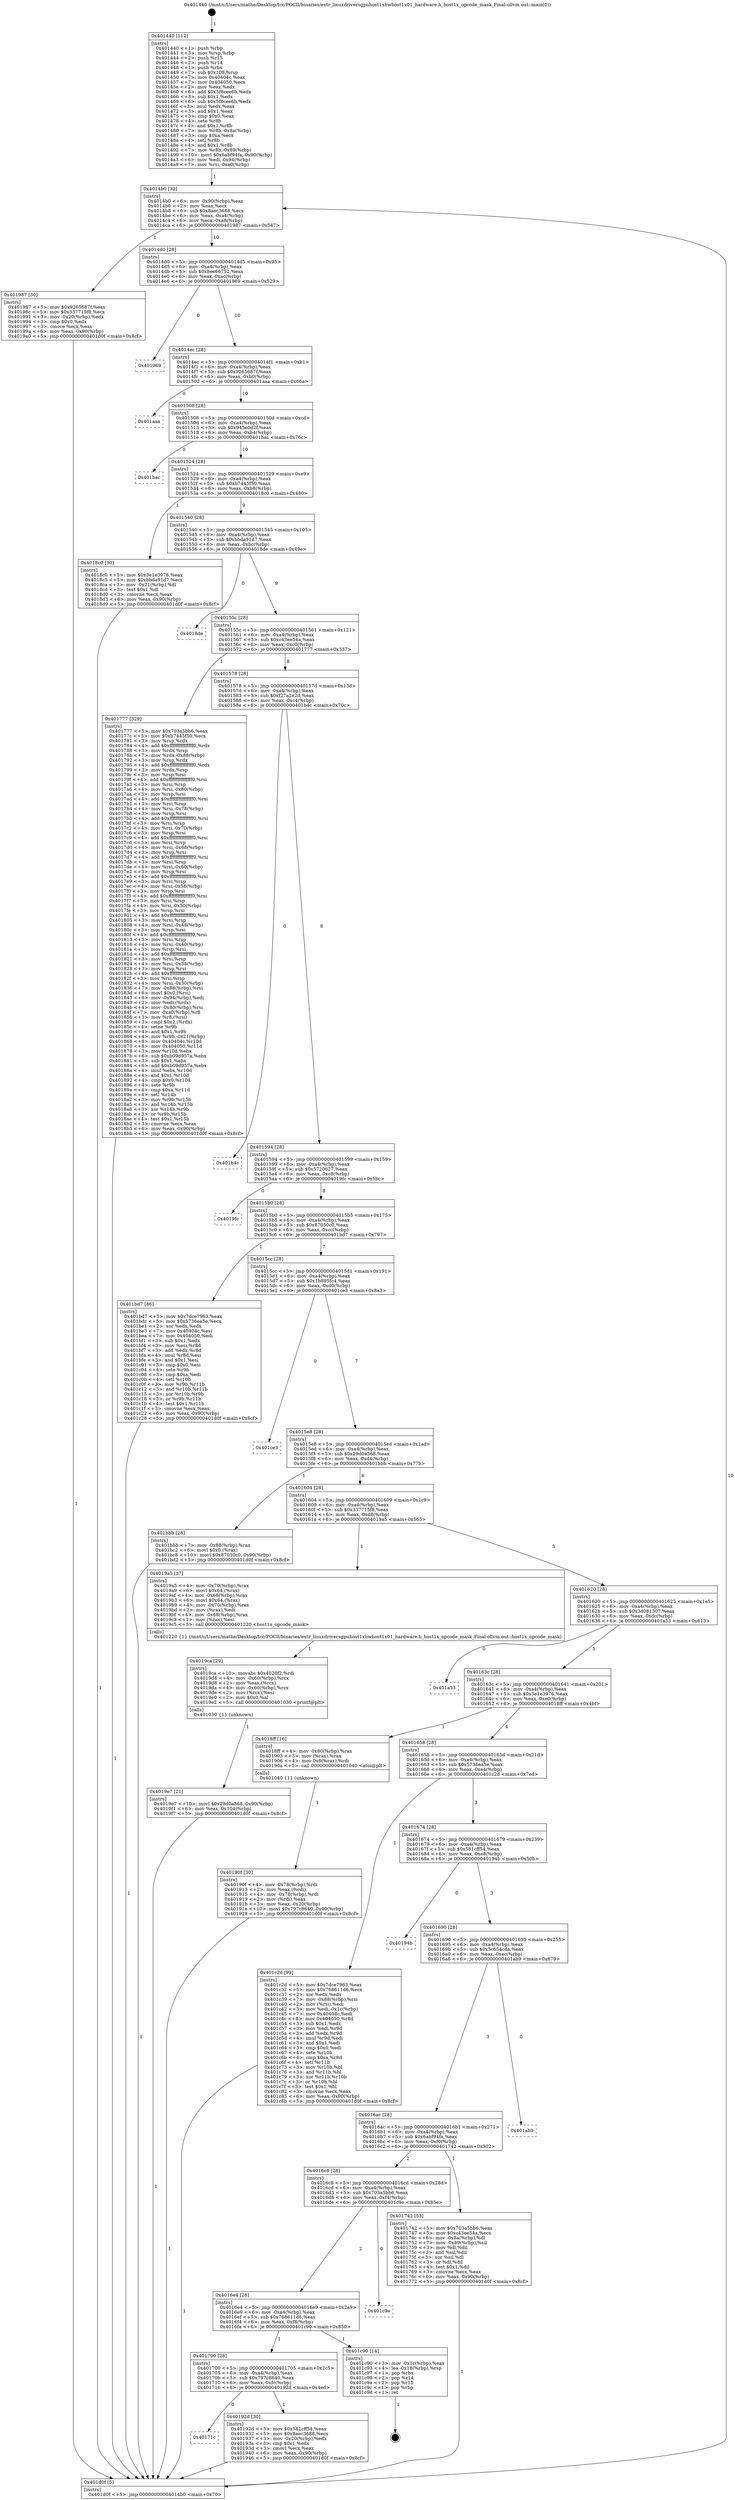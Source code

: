 digraph "0x401440" {
  label = "0x401440 (/mnt/c/Users/mathe/Desktop/tcc/POCII/binaries/extr_linuxdriversgpuhost1xhwhost1x01_hardware.h_host1x_opcode_mask_Final-ollvm.out::main(0))"
  labelloc = "t"
  node[shape=record]

  Entry [label="",width=0.3,height=0.3,shape=circle,fillcolor=black,style=filled]
  "0x4014b0" [label="{
     0x4014b0 [32]\l
     | [instrs]\l
     &nbsp;&nbsp;0x4014b0 \<+6\>: mov -0x90(%rbp),%eax\l
     &nbsp;&nbsp;0x4014b6 \<+2\>: mov %eax,%ecx\l
     &nbsp;&nbsp;0x4014b8 \<+6\>: sub $0x8aec3688,%ecx\l
     &nbsp;&nbsp;0x4014be \<+6\>: mov %eax,-0xa4(%rbp)\l
     &nbsp;&nbsp;0x4014c4 \<+6\>: mov %ecx,-0xa8(%rbp)\l
     &nbsp;&nbsp;0x4014ca \<+6\>: je 0000000000401987 \<main+0x547\>\l
  }"]
  "0x401987" [label="{
     0x401987 [30]\l
     | [instrs]\l
     &nbsp;&nbsp;0x401987 \<+5\>: mov $0x9265687f,%eax\l
     &nbsp;&nbsp;0x40198c \<+5\>: mov $0x337715f8,%ecx\l
     &nbsp;&nbsp;0x401991 \<+3\>: mov -0x20(%rbp),%edx\l
     &nbsp;&nbsp;0x401994 \<+3\>: cmp $0x0,%edx\l
     &nbsp;&nbsp;0x401997 \<+3\>: cmove %ecx,%eax\l
     &nbsp;&nbsp;0x40199a \<+6\>: mov %eax,-0x90(%rbp)\l
     &nbsp;&nbsp;0x4019a0 \<+5\>: jmp 0000000000401d0f \<main+0x8cf\>\l
  }"]
  "0x4014d0" [label="{
     0x4014d0 [28]\l
     | [instrs]\l
     &nbsp;&nbsp;0x4014d0 \<+5\>: jmp 00000000004014d5 \<main+0x95\>\l
     &nbsp;&nbsp;0x4014d5 \<+6\>: mov -0xa4(%rbp),%eax\l
     &nbsp;&nbsp;0x4014db \<+5\>: sub $0x8ee66752,%eax\l
     &nbsp;&nbsp;0x4014e0 \<+6\>: mov %eax,-0xac(%rbp)\l
     &nbsp;&nbsp;0x4014e6 \<+6\>: je 0000000000401969 \<main+0x529\>\l
  }"]
  Exit [label="",width=0.3,height=0.3,shape=circle,fillcolor=black,style=filled,peripheries=2]
  "0x401969" [label="{
     0x401969\l
  }", style=dashed]
  "0x4014ec" [label="{
     0x4014ec [28]\l
     | [instrs]\l
     &nbsp;&nbsp;0x4014ec \<+5\>: jmp 00000000004014f1 \<main+0xb1\>\l
     &nbsp;&nbsp;0x4014f1 \<+6\>: mov -0xa4(%rbp),%eax\l
     &nbsp;&nbsp;0x4014f7 \<+5\>: sub $0x9265687f,%eax\l
     &nbsp;&nbsp;0x4014fc \<+6\>: mov %eax,-0xb0(%rbp)\l
     &nbsp;&nbsp;0x401502 \<+6\>: je 0000000000401aaa \<main+0x66a\>\l
  }"]
  "0x4019e7" [label="{
     0x4019e7 [21]\l
     | [instrs]\l
     &nbsp;&nbsp;0x4019e7 \<+10\>: movl $0x29d0a368,-0x90(%rbp)\l
     &nbsp;&nbsp;0x4019f1 \<+6\>: mov %eax,-0x104(%rbp)\l
     &nbsp;&nbsp;0x4019f7 \<+5\>: jmp 0000000000401d0f \<main+0x8cf\>\l
  }"]
  "0x401aaa" [label="{
     0x401aaa\l
  }", style=dashed]
  "0x401508" [label="{
     0x401508 [28]\l
     | [instrs]\l
     &nbsp;&nbsp;0x401508 \<+5\>: jmp 000000000040150d \<main+0xcd\>\l
     &nbsp;&nbsp;0x40150d \<+6\>: mov -0xa4(%rbp),%eax\l
     &nbsp;&nbsp;0x401513 \<+5\>: sub $0x945e0d2f,%eax\l
     &nbsp;&nbsp;0x401518 \<+6\>: mov %eax,-0xb4(%rbp)\l
     &nbsp;&nbsp;0x40151e \<+6\>: je 0000000000401bac \<main+0x76c\>\l
  }"]
  "0x4019ca" [label="{
     0x4019ca [29]\l
     | [instrs]\l
     &nbsp;&nbsp;0x4019ca \<+10\>: movabs $0x4020f2,%rdi\l
     &nbsp;&nbsp;0x4019d4 \<+4\>: mov -0x60(%rbp),%rcx\l
     &nbsp;&nbsp;0x4019d8 \<+2\>: mov %eax,(%rcx)\l
     &nbsp;&nbsp;0x4019da \<+4\>: mov -0x60(%rbp),%rcx\l
     &nbsp;&nbsp;0x4019de \<+2\>: mov (%rcx),%esi\l
     &nbsp;&nbsp;0x4019e0 \<+2\>: mov $0x0,%al\l
     &nbsp;&nbsp;0x4019e2 \<+5\>: call 0000000000401030 \<printf@plt\>\l
     | [calls]\l
     &nbsp;&nbsp;0x401030 \{1\} (unknown)\l
  }"]
  "0x401bac" [label="{
     0x401bac\l
  }", style=dashed]
  "0x401524" [label="{
     0x401524 [28]\l
     | [instrs]\l
     &nbsp;&nbsp;0x401524 \<+5\>: jmp 0000000000401529 \<main+0xe9\>\l
     &nbsp;&nbsp;0x401529 \<+6\>: mov -0xa4(%rbp),%eax\l
     &nbsp;&nbsp;0x40152f \<+5\>: sub $0xb7445f50,%eax\l
     &nbsp;&nbsp;0x401534 \<+6\>: mov %eax,-0xb8(%rbp)\l
     &nbsp;&nbsp;0x40153a \<+6\>: je 00000000004018c0 \<main+0x480\>\l
  }"]
  "0x40171c" [label="{
     0x40171c\l
  }", style=dashed]
  "0x4018c0" [label="{
     0x4018c0 [30]\l
     | [instrs]\l
     &nbsp;&nbsp;0x4018c0 \<+5\>: mov $0x3e1e3976,%eax\l
     &nbsp;&nbsp;0x4018c5 \<+5\>: mov $0xbbda91d7,%ecx\l
     &nbsp;&nbsp;0x4018ca \<+3\>: mov -0x21(%rbp),%dl\l
     &nbsp;&nbsp;0x4018cd \<+3\>: test $0x1,%dl\l
     &nbsp;&nbsp;0x4018d0 \<+3\>: cmovne %ecx,%eax\l
     &nbsp;&nbsp;0x4018d3 \<+6\>: mov %eax,-0x90(%rbp)\l
     &nbsp;&nbsp;0x4018d9 \<+5\>: jmp 0000000000401d0f \<main+0x8cf\>\l
  }"]
  "0x401540" [label="{
     0x401540 [28]\l
     | [instrs]\l
     &nbsp;&nbsp;0x401540 \<+5\>: jmp 0000000000401545 \<main+0x105\>\l
     &nbsp;&nbsp;0x401545 \<+6\>: mov -0xa4(%rbp),%eax\l
     &nbsp;&nbsp;0x40154b \<+5\>: sub $0xbbda91d7,%eax\l
     &nbsp;&nbsp;0x401550 \<+6\>: mov %eax,-0xbc(%rbp)\l
     &nbsp;&nbsp;0x401556 \<+6\>: je 00000000004018de \<main+0x49e\>\l
  }"]
  "0x40192d" [label="{
     0x40192d [30]\l
     | [instrs]\l
     &nbsp;&nbsp;0x40192d \<+5\>: mov $0x581cff54,%eax\l
     &nbsp;&nbsp;0x401932 \<+5\>: mov $0x8aec3688,%ecx\l
     &nbsp;&nbsp;0x401937 \<+3\>: mov -0x20(%rbp),%edx\l
     &nbsp;&nbsp;0x40193a \<+3\>: cmp $0x1,%edx\l
     &nbsp;&nbsp;0x40193d \<+3\>: cmovl %ecx,%eax\l
     &nbsp;&nbsp;0x401940 \<+6\>: mov %eax,-0x90(%rbp)\l
     &nbsp;&nbsp;0x401946 \<+5\>: jmp 0000000000401d0f \<main+0x8cf\>\l
  }"]
  "0x4018de" [label="{
     0x4018de\l
  }", style=dashed]
  "0x40155c" [label="{
     0x40155c [28]\l
     | [instrs]\l
     &nbsp;&nbsp;0x40155c \<+5\>: jmp 0000000000401561 \<main+0x121\>\l
     &nbsp;&nbsp;0x401561 \<+6\>: mov -0xa4(%rbp),%eax\l
     &nbsp;&nbsp;0x401567 \<+5\>: sub $0xc43ee54a,%eax\l
     &nbsp;&nbsp;0x40156c \<+6\>: mov %eax,-0xc0(%rbp)\l
     &nbsp;&nbsp;0x401572 \<+6\>: je 0000000000401777 \<main+0x337\>\l
  }"]
  "0x401700" [label="{
     0x401700 [28]\l
     | [instrs]\l
     &nbsp;&nbsp;0x401700 \<+5\>: jmp 0000000000401705 \<main+0x2c5\>\l
     &nbsp;&nbsp;0x401705 \<+6\>: mov -0xa4(%rbp),%eax\l
     &nbsp;&nbsp;0x40170b \<+5\>: sub $0x797c8640,%eax\l
     &nbsp;&nbsp;0x401710 \<+6\>: mov %eax,-0xfc(%rbp)\l
     &nbsp;&nbsp;0x401716 \<+6\>: je 000000000040192d \<main+0x4ed\>\l
  }"]
  "0x401777" [label="{
     0x401777 [329]\l
     | [instrs]\l
     &nbsp;&nbsp;0x401777 \<+5\>: mov $0x703a5bb6,%eax\l
     &nbsp;&nbsp;0x40177c \<+5\>: mov $0xb7445f50,%ecx\l
     &nbsp;&nbsp;0x401781 \<+3\>: mov %rsp,%rdx\l
     &nbsp;&nbsp;0x401784 \<+4\>: add $0xfffffffffffffff0,%rdx\l
     &nbsp;&nbsp;0x401788 \<+3\>: mov %rdx,%rsp\l
     &nbsp;&nbsp;0x40178b \<+7\>: mov %rdx,-0x88(%rbp)\l
     &nbsp;&nbsp;0x401792 \<+3\>: mov %rsp,%rdx\l
     &nbsp;&nbsp;0x401795 \<+4\>: add $0xfffffffffffffff0,%rdx\l
     &nbsp;&nbsp;0x401799 \<+3\>: mov %rdx,%rsp\l
     &nbsp;&nbsp;0x40179c \<+3\>: mov %rsp,%rsi\l
     &nbsp;&nbsp;0x40179f \<+4\>: add $0xfffffffffffffff0,%rsi\l
     &nbsp;&nbsp;0x4017a3 \<+3\>: mov %rsi,%rsp\l
     &nbsp;&nbsp;0x4017a6 \<+4\>: mov %rsi,-0x80(%rbp)\l
     &nbsp;&nbsp;0x4017aa \<+3\>: mov %rsp,%rsi\l
     &nbsp;&nbsp;0x4017ad \<+4\>: add $0xfffffffffffffff0,%rsi\l
     &nbsp;&nbsp;0x4017b1 \<+3\>: mov %rsi,%rsp\l
     &nbsp;&nbsp;0x4017b4 \<+4\>: mov %rsi,-0x78(%rbp)\l
     &nbsp;&nbsp;0x4017b8 \<+3\>: mov %rsp,%rsi\l
     &nbsp;&nbsp;0x4017bb \<+4\>: add $0xfffffffffffffff0,%rsi\l
     &nbsp;&nbsp;0x4017bf \<+3\>: mov %rsi,%rsp\l
     &nbsp;&nbsp;0x4017c2 \<+4\>: mov %rsi,-0x70(%rbp)\l
     &nbsp;&nbsp;0x4017c6 \<+3\>: mov %rsp,%rsi\l
     &nbsp;&nbsp;0x4017c9 \<+4\>: add $0xfffffffffffffff0,%rsi\l
     &nbsp;&nbsp;0x4017cd \<+3\>: mov %rsi,%rsp\l
     &nbsp;&nbsp;0x4017d0 \<+4\>: mov %rsi,-0x68(%rbp)\l
     &nbsp;&nbsp;0x4017d4 \<+3\>: mov %rsp,%rsi\l
     &nbsp;&nbsp;0x4017d7 \<+4\>: add $0xfffffffffffffff0,%rsi\l
     &nbsp;&nbsp;0x4017db \<+3\>: mov %rsi,%rsp\l
     &nbsp;&nbsp;0x4017de \<+4\>: mov %rsi,-0x60(%rbp)\l
     &nbsp;&nbsp;0x4017e2 \<+3\>: mov %rsp,%rsi\l
     &nbsp;&nbsp;0x4017e5 \<+4\>: add $0xfffffffffffffff0,%rsi\l
     &nbsp;&nbsp;0x4017e9 \<+3\>: mov %rsi,%rsp\l
     &nbsp;&nbsp;0x4017ec \<+4\>: mov %rsi,-0x58(%rbp)\l
     &nbsp;&nbsp;0x4017f0 \<+3\>: mov %rsp,%rsi\l
     &nbsp;&nbsp;0x4017f3 \<+4\>: add $0xfffffffffffffff0,%rsi\l
     &nbsp;&nbsp;0x4017f7 \<+3\>: mov %rsi,%rsp\l
     &nbsp;&nbsp;0x4017fa \<+4\>: mov %rsi,-0x50(%rbp)\l
     &nbsp;&nbsp;0x4017fe \<+3\>: mov %rsp,%rsi\l
     &nbsp;&nbsp;0x401801 \<+4\>: add $0xfffffffffffffff0,%rsi\l
     &nbsp;&nbsp;0x401805 \<+3\>: mov %rsi,%rsp\l
     &nbsp;&nbsp;0x401808 \<+4\>: mov %rsi,-0x48(%rbp)\l
     &nbsp;&nbsp;0x40180c \<+3\>: mov %rsp,%rsi\l
     &nbsp;&nbsp;0x40180f \<+4\>: add $0xfffffffffffffff0,%rsi\l
     &nbsp;&nbsp;0x401813 \<+3\>: mov %rsi,%rsp\l
     &nbsp;&nbsp;0x401816 \<+4\>: mov %rsi,-0x40(%rbp)\l
     &nbsp;&nbsp;0x40181a \<+3\>: mov %rsp,%rsi\l
     &nbsp;&nbsp;0x40181d \<+4\>: add $0xfffffffffffffff0,%rsi\l
     &nbsp;&nbsp;0x401821 \<+3\>: mov %rsi,%rsp\l
     &nbsp;&nbsp;0x401824 \<+4\>: mov %rsi,-0x38(%rbp)\l
     &nbsp;&nbsp;0x401828 \<+3\>: mov %rsp,%rsi\l
     &nbsp;&nbsp;0x40182b \<+4\>: add $0xfffffffffffffff0,%rsi\l
     &nbsp;&nbsp;0x40182f \<+3\>: mov %rsi,%rsp\l
     &nbsp;&nbsp;0x401832 \<+4\>: mov %rsi,-0x30(%rbp)\l
     &nbsp;&nbsp;0x401836 \<+7\>: mov -0x88(%rbp),%rsi\l
     &nbsp;&nbsp;0x40183d \<+6\>: movl $0x0,(%rsi)\l
     &nbsp;&nbsp;0x401843 \<+6\>: mov -0x94(%rbp),%edi\l
     &nbsp;&nbsp;0x401849 \<+2\>: mov %edi,(%rdx)\l
     &nbsp;&nbsp;0x40184b \<+4\>: mov -0x80(%rbp),%rsi\l
     &nbsp;&nbsp;0x40184f \<+7\>: mov -0xa0(%rbp),%r8\l
     &nbsp;&nbsp;0x401856 \<+3\>: mov %r8,(%rsi)\l
     &nbsp;&nbsp;0x401859 \<+3\>: cmpl $0x2,(%rdx)\l
     &nbsp;&nbsp;0x40185c \<+4\>: setne %r9b\l
     &nbsp;&nbsp;0x401860 \<+4\>: and $0x1,%r9b\l
     &nbsp;&nbsp;0x401864 \<+4\>: mov %r9b,-0x21(%rbp)\l
     &nbsp;&nbsp;0x401868 \<+8\>: mov 0x40404c,%r10d\l
     &nbsp;&nbsp;0x401870 \<+8\>: mov 0x404050,%r11d\l
     &nbsp;&nbsp;0x401878 \<+3\>: mov %r10d,%ebx\l
     &nbsp;&nbsp;0x40187b \<+6\>: sub $0xb09d957a,%ebx\l
     &nbsp;&nbsp;0x401881 \<+3\>: sub $0x1,%ebx\l
     &nbsp;&nbsp;0x401884 \<+6\>: add $0xb09d957a,%ebx\l
     &nbsp;&nbsp;0x40188a \<+4\>: imul %ebx,%r10d\l
     &nbsp;&nbsp;0x40188e \<+4\>: and $0x1,%r10d\l
     &nbsp;&nbsp;0x401892 \<+4\>: cmp $0x0,%r10d\l
     &nbsp;&nbsp;0x401896 \<+4\>: sete %r9b\l
     &nbsp;&nbsp;0x40189a \<+4\>: cmp $0xa,%r11d\l
     &nbsp;&nbsp;0x40189e \<+4\>: setl %r14b\l
     &nbsp;&nbsp;0x4018a2 \<+3\>: mov %r9b,%r15b\l
     &nbsp;&nbsp;0x4018a5 \<+3\>: and %r14b,%r15b\l
     &nbsp;&nbsp;0x4018a8 \<+3\>: xor %r14b,%r9b\l
     &nbsp;&nbsp;0x4018ab \<+3\>: or %r9b,%r15b\l
     &nbsp;&nbsp;0x4018ae \<+4\>: test $0x1,%r15b\l
     &nbsp;&nbsp;0x4018b2 \<+3\>: cmovne %ecx,%eax\l
     &nbsp;&nbsp;0x4018b5 \<+6\>: mov %eax,-0x90(%rbp)\l
     &nbsp;&nbsp;0x4018bb \<+5\>: jmp 0000000000401d0f \<main+0x8cf\>\l
  }"]
  "0x401578" [label="{
     0x401578 [28]\l
     | [instrs]\l
     &nbsp;&nbsp;0x401578 \<+5\>: jmp 000000000040157d \<main+0x13d\>\l
     &nbsp;&nbsp;0x40157d \<+6\>: mov -0xa4(%rbp),%eax\l
     &nbsp;&nbsp;0x401583 \<+5\>: sub $0xf27a2e2d,%eax\l
     &nbsp;&nbsp;0x401588 \<+6\>: mov %eax,-0xc4(%rbp)\l
     &nbsp;&nbsp;0x40158e \<+6\>: je 0000000000401b4c \<main+0x70c\>\l
  }"]
  "0x401c90" [label="{
     0x401c90 [14]\l
     | [instrs]\l
     &nbsp;&nbsp;0x401c90 \<+3\>: mov -0x1c(%rbp),%eax\l
     &nbsp;&nbsp;0x401c93 \<+4\>: lea -0x18(%rbp),%rsp\l
     &nbsp;&nbsp;0x401c97 \<+1\>: pop %rbx\l
     &nbsp;&nbsp;0x401c98 \<+2\>: pop %r14\l
     &nbsp;&nbsp;0x401c9a \<+2\>: pop %r15\l
     &nbsp;&nbsp;0x401c9c \<+1\>: pop %rbp\l
     &nbsp;&nbsp;0x401c9d \<+1\>: ret\l
  }"]
  "0x401b4c" [label="{
     0x401b4c\l
  }", style=dashed]
  "0x401594" [label="{
     0x401594 [28]\l
     | [instrs]\l
     &nbsp;&nbsp;0x401594 \<+5\>: jmp 0000000000401599 \<main+0x159\>\l
     &nbsp;&nbsp;0x401599 \<+6\>: mov -0xa4(%rbp),%eax\l
     &nbsp;&nbsp;0x40159f \<+5\>: sub $0x5720627,%eax\l
     &nbsp;&nbsp;0x4015a4 \<+6\>: mov %eax,-0xc8(%rbp)\l
     &nbsp;&nbsp;0x4015aa \<+6\>: je 00000000004019fc \<main+0x5bc\>\l
  }"]
  "0x4016e4" [label="{
     0x4016e4 [28]\l
     | [instrs]\l
     &nbsp;&nbsp;0x4016e4 \<+5\>: jmp 00000000004016e9 \<main+0x2a9\>\l
     &nbsp;&nbsp;0x4016e9 \<+6\>: mov -0xa4(%rbp),%eax\l
     &nbsp;&nbsp;0x4016ef \<+5\>: sub $0x768611d6,%eax\l
     &nbsp;&nbsp;0x4016f4 \<+6\>: mov %eax,-0xf8(%rbp)\l
     &nbsp;&nbsp;0x4016fa \<+6\>: je 0000000000401c90 \<main+0x850\>\l
  }"]
  "0x4019fc" [label="{
     0x4019fc\l
  }", style=dashed]
  "0x4015b0" [label="{
     0x4015b0 [28]\l
     | [instrs]\l
     &nbsp;&nbsp;0x4015b0 \<+5\>: jmp 00000000004015b5 \<main+0x175\>\l
     &nbsp;&nbsp;0x4015b5 \<+6\>: mov -0xa4(%rbp),%eax\l
     &nbsp;&nbsp;0x4015bb \<+5\>: sub $0x87050c0,%eax\l
     &nbsp;&nbsp;0x4015c0 \<+6\>: mov %eax,-0xcc(%rbp)\l
     &nbsp;&nbsp;0x4015c6 \<+6\>: je 0000000000401bd7 \<main+0x797\>\l
  }"]
  "0x401c9e" [label="{
     0x401c9e\l
  }", style=dashed]
  "0x401bd7" [label="{
     0x401bd7 [86]\l
     | [instrs]\l
     &nbsp;&nbsp;0x401bd7 \<+5\>: mov $0x7dce7963,%eax\l
     &nbsp;&nbsp;0x401bdc \<+5\>: mov $0x5736ea5e,%ecx\l
     &nbsp;&nbsp;0x401be1 \<+2\>: xor %edx,%edx\l
     &nbsp;&nbsp;0x401be3 \<+7\>: mov 0x40404c,%esi\l
     &nbsp;&nbsp;0x401bea \<+7\>: mov 0x404050,%edi\l
     &nbsp;&nbsp;0x401bf1 \<+3\>: sub $0x1,%edx\l
     &nbsp;&nbsp;0x401bf4 \<+3\>: mov %esi,%r8d\l
     &nbsp;&nbsp;0x401bf7 \<+3\>: add %edx,%r8d\l
     &nbsp;&nbsp;0x401bfa \<+4\>: imul %r8d,%esi\l
     &nbsp;&nbsp;0x401bfe \<+3\>: and $0x1,%esi\l
     &nbsp;&nbsp;0x401c01 \<+3\>: cmp $0x0,%esi\l
     &nbsp;&nbsp;0x401c04 \<+4\>: sete %r9b\l
     &nbsp;&nbsp;0x401c08 \<+3\>: cmp $0xa,%edi\l
     &nbsp;&nbsp;0x401c0b \<+4\>: setl %r10b\l
     &nbsp;&nbsp;0x401c0f \<+3\>: mov %r9b,%r11b\l
     &nbsp;&nbsp;0x401c12 \<+3\>: and %r10b,%r11b\l
     &nbsp;&nbsp;0x401c15 \<+3\>: xor %r10b,%r9b\l
     &nbsp;&nbsp;0x401c18 \<+3\>: or %r9b,%r11b\l
     &nbsp;&nbsp;0x401c1b \<+4\>: test $0x1,%r11b\l
     &nbsp;&nbsp;0x401c1f \<+3\>: cmovne %ecx,%eax\l
     &nbsp;&nbsp;0x401c22 \<+6\>: mov %eax,-0x90(%rbp)\l
     &nbsp;&nbsp;0x401c28 \<+5\>: jmp 0000000000401d0f \<main+0x8cf\>\l
  }"]
  "0x4015cc" [label="{
     0x4015cc [28]\l
     | [instrs]\l
     &nbsp;&nbsp;0x4015cc \<+5\>: jmp 00000000004015d1 \<main+0x191\>\l
     &nbsp;&nbsp;0x4015d1 \<+6\>: mov -0xa4(%rbp),%eax\l
     &nbsp;&nbsp;0x4015d7 \<+5\>: sub $0x1b895fc4,%eax\l
     &nbsp;&nbsp;0x4015dc \<+6\>: mov %eax,-0xd0(%rbp)\l
     &nbsp;&nbsp;0x4015e2 \<+6\>: je 0000000000401ce3 \<main+0x8a3\>\l
  }"]
  "0x40190f" [label="{
     0x40190f [30]\l
     | [instrs]\l
     &nbsp;&nbsp;0x40190f \<+4\>: mov -0x78(%rbp),%rdi\l
     &nbsp;&nbsp;0x401913 \<+2\>: mov %eax,(%rdi)\l
     &nbsp;&nbsp;0x401915 \<+4\>: mov -0x78(%rbp),%rdi\l
     &nbsp;&nbsp;0x401919 \<+2\>: mov (%rdi),%eax\l
     &nbsp;&nbsp;0x40191b \<+3\>: mov %eax,-0x20(%rbp)\l
     &nbsp;&nbsp;0x40191e \<+10\>: movl $0x797c8640,-0x90(%rbp)\l
     &nbsp;&nbsp;0x401928 \<+5\>: jmp 0000000000401d0f \<main+0x8cf\>\l
  }"]
  "0x401ce3" [label="{
     0x401ce3\l
  }", style=dashed]
  "0x4015e8" [label="{
     0x4015e8 [28]\l
     | [instrs]\l
     &nbsp;&nbsp;0x4015e8 \<+5\>: jmp 00000000004015ed \<main+0x1ad\>\l
     &nbsp;&nbsp;0x4015ed \<+6\>: mov -0xa4(%rbp),%eax\l
     &nbsp;&nbsp;0x4015f3 \<+5\>: sub $0x29d0a368,%eax\l
     &nbsp;&nbsp;0x4015f8 \<+6\>: mov %eax,-0xd4(%rbp)\l
     &nbsp;&nbsp;0x4015fe \<+6\>: je 0000000000401bbb \<main+0x77b\>\l
  }"]
  "0x401440" [label="{
     0x401440 [112]\l
     | [instrs]\l
     &nbsp;&nbsp;0x401440 \<+1\>: push %rbp\l
     &nbsp;&nbsp;0x401441 \<+3\>: mov %rsp,%rbp\l
     &nbsp;&nbsp;0x401444 \<+2\>: push %r15\l
     &nbsp;&nbsp;0x401446 \<+2\>: push %r14\l
     &nbsp;&nbsp;0x401448 \<+1\>: push %rbx\l
     &nbsp;&nbsp;0x401449 \<+7\>: sub $0x108,%rsp\l
     &nbsp;&nbsp;0x401450 \<+7\>: mov 0x40404c,%eax\l
     &nbsp;&nbsp;0x401457 \<+7\>: mov 0x404050,%ecx\l
     &nbsp;&nbsp;0x40145e \<+2\>: mov %eax,%edx\l
     &nbsp;&nbsp;0x401460 \<+6\>: add $0x5f8cee6b,%edx\l
     &nbsp;&nbsp;0x401466 \<+3\>: sub $0x1,%edx\l
     &nbsp;&nbsp;0x401469 \<+6\>: sub $0x5f8cee6b,%edx\l
     &nbsp;&nbsp;0x40146f \<+3\>: imul %edx,%eax\l
     &nbsp;&nbsp;0x401472 \<+3\>: and $0x1,%eax\l
     &nbsp;&nbsp;0x401475 \<+3\>: cmp $0x0,%eax\l
     &nbsp;&nbsp;0x401478 \<+4\>: sete %r8b\l
     &nbsp;&nbsp;0x40147c \<+4\>: and $0x1,%r8b\l
     &nbsp;&nbsp;0x401480 \<+7\>: mov %r8b,-0x8a(%rbp)\l
     &nbsp;&nbsp;0x401487 \<+3\>: cmp $0xa,%ecx\l
     &nbsp;&nbsp;0x40148a \<+4\>: setl %r8b\l
     &nbsp;&nbsp;0x40148e \<+4\>: and $0x1,%r8b\l
     &nbsp;&nbsp;0x401492 \<+7\>: mov %r8b,-0x89(%rbp)\l
     &nbsp;&nbsp;0x401499 \<+10\>: movl $0x6abf94fa,-0x90(%rbp)\l
     &nbsp;&nbsp;0x4014a3 \<+6\>: mov %edi,-0x94(%rbp)\l
     &nbsp;&nbsp;0x4014a9 \<+7\>: mov %rsi,-0xa0(%rbp)\l
  }"]
  "0x401bbb" [label="{
     0x401bbb [28]\l
     | [instrs]\l
     &nbsp;&nbsp;0x401bbb \<+7\>: mov -0x88(%rbp),%rax\l
     &nbsp;&nbsp;0x401bc2 \<+6\>: movl $0x0,(%rax)\l
     &nbsp;&nbsp;0x401bc8 \<+10\>: movl $0x87050c0,-0x90(%rbp)\l
     &nbsp;&nbsp;0x401bd2 \<+5\>: jmp 0000000000401d0f \<main+0x8cf\>\l
  }"]
  "0x401604" [label="{
     0x401604 [28]\l
     | [instrs]\l
     &nbsp;&nbsp;0x401604 \<+5\>: jmp 0000000000401609 \<main+0x1c9\>\l
     &nbsp;&nbsp;0x401609 \<+6\>: mov -0xa4(%rbp),%eax\l
     &nbsp;&nbsp;0x40160f \<+5\>: sub $0x337715f8,%eax\l
     &nbsp;&nbsp;0x401614 \<+6\>: mov %eax,-0xd8(%rbp)\l
     &nbsp;&nbsp;0x40161a \<+6\>: je 00000000004019a5 \<main+0x565\>\l
  }"]
  "0x401d0f" [label="{
     0x401d0f [5]\l
     | [instrs]\l
     &nbsp;&nbsp;0x401d0f \<+5\>: jmp 00000000004014b0 \<main+0x70\>\l
  }"]
  "0x4019a5" [label="{
     0x4019a5 [37]\l
     | [instrs]\l
     &nbsp;&nbsp;0x4019a5 \<+4\>: mov -0x70(%rbp),%rax\l
     &nbsp;&nbsp;0x4019a9 \<+6\>: movl $0x64,(%rax)\l
     &nbsp;&nbsp;0x4019af \<+4\>: mov -0x68(%rbp),%rax\l
     &nbsp;&nbsp;0x4019b3 \<+6\>: movl $0x64,(%rax)\l
     &nbsp;&nbsp;0x4019b9 \<+4\>: mov -0x70(%rbp),%rax\l
     &nbsp;&nbsp;0x4019bd \<+2\>: mov (%rax),%edi\l
     &nbsp;&nbsp;0x4019bf \<+4\>: mov -0x68(%rbp),%rax\l
     &nbsp;&nbsp;0x4019c3 \<+2\>: mov (%rax),%esi\l
     &nbsp;&nbsp;0x4019c5 \<+5\>: call 0000000000401220 \<host1x_opcode_mask\>\l
     | [calls]\l
     &nbsp;&nbsp;0x401220 \{1\} (/mnt/c/Users/mathe/Desktop/tcc/POCII/binaries/extr_linuxdriversgpuhost1xhwhost1x01_hardware.h_host1x_opcode_mask_Final-ollvm.out::host1x_opcode_mask)\l
  }"]
  "0x401620" [label="{
     0x401620 [28]\l
     | [instrs]\l
     &nbsp;&nbsp;0x401620 \<+5\>: jmp 0000000000401625 \<main+0x1e5\>\l
     &nbsp;&nbsp;0x401625 \<+6\>: mov -0xa4(%rbp),%eax\l
     &nbsp;&nbsp;0x40162b \<+5\>: sub $0x3d081307,%eax\l
     &nbsp;&nbsp;0x401630 \<+6\>: mov %eax,-0xdc(%rbp)\l
     &nbsp;&nbsp;0x401636 \<+6\>: je 0000000000401a53 \<main+0x613\>\l
  }"]
  "0x4016c8" [label="{
     0x4016c8 [28]\l
     | [instrs]\l
     &nbsp;&nbsp;0x4016c8 \<+5\>: jmp 00000000004016cd \<main+0x28d\>\l
     &nbsp;&nbsp;0x4016cd \<+6\>: mov -0xa4(%rbp),%eax\l
     &nbsp;&nbsp;0x4016d3 \<+5\>: sub $0x703a5bb6,%eax\l
     &nbsp;&nbsp;0x4016d8 \<+6\>: mov %eax,-0xf4(%rbp)\l
     &nbsp;&nbsp;0x4016de \<+6\>: je 0000000000401c9e \<main+0x85e\>\l
  }"]
  "0x401a53" [label="{
     0x401a53\l
  }", style=dashed]
  "0x40163c" [label="{
     0x40163c [28]\l
     | [instrs]\l
     &nbsp;&nbsp;0x40163c \<+5\>: jmp 0000000000401641 \<main+0x201\>\l
     &nbsp;&nbsp;0x401641 \<+6\>: mov -0xa4(%rbp),%eax\l
     &nbsp;&nbsp;0x401647 \<+5\>: sub $0x3e1e3976,%eax\l
     &nbsp;&nbsp;0x40164c \<+6\>: mov %eax,-0xe0(%rbp)\l
     &nbsp;&nbsp;0x401652 \<+6\>: je 00000000004018ff \<main+0x4bf\>\l
  }"]
  "0x401742" [label="{
     0x401742 [53]\l
     | [instrs]\l
     &nbsp;&nbsp;0x401742 \<+5\>: mov $0x703a5bb6,%eax\l
     &nbsp;&nbsp;0x401747 \<+5\>: mov $0xc43ee54a,%ecx\l
     &nbsp;&nbsp;0x40174c \<+6\>: mov -0x8a(%rbp),%dl\l
     &nbsp;&nbsp;0x401752 \<+7\>: mov -0x89(%rbp),%sil\l
     &nbsp;&nbsp;0x401759 \<+3\>: mov %dl,%dil\l
     &nbsp;&nbsp;0x40175c \<+3\>: and %sil,%dil\l
     &nbsp;&nbsp;0x40175f \<+3\>: xor %sil,%dl\l
     &nbsp;&nbsp;0x401762 \<+3\>: or %dl,%dil\l
     &nbsp;&nbsp;0x401765 \<+4\>: test $0x1,%dil\l
     &nbsp;&nbsp;0x401769 \<+3\>: cmovne %ecx,%eax\l
     &nbsp;&nbsp;0x40176c \<+6\>: mov %eax,-0x90(%rbp)\l
     &nbsp;&nbsp;0x401772 \<+5\>: jmp 0000000000401d0f \<main+0x8cf\>\l
  }"]
  "0x4018ff" [label="{
     0x4018ff [16]\l
     | [instrs]\l
     &nbsp;&nbsp;0x4018ff \<+4\>: mov -0x80(%rbp),%rax\l
     &nbsp;&nbsp;0x401903 \<+3\>: mov (%rax),%rax\l
     &nbsp;&nbsp;0x401906 \<+4\>: mov 0x8(%rax),%rdi\l
     &nbsp;&nbsp;0x40190a \<+5\>: call 0000000000401040 \<atoi@plt\>\l
     | [calls]\l
     &nbsp;&nbsp;0x401040 \{1\} (unknown)\l
  }"]
  "0x401658" [label="{
     0x401658 [28]\l
     | [instrs]\l
     &nbsp;&nbsp;0x401658 \<+5\>: jmp 000000000040165d \<main+0x21d\>\l
     &nbsp;&nbsp;0x40165d \<+6\>: mov -0xa4(%rbp),%eax\l
     &nbsp;&nbsp;0x401663 \<+5\>: sub $0x5736ea5e,%eax\l
     &nbsp;&nbsp;0x401668 \<+6\>: mov %eax,-0xe4(%rbp)\l
     &nbsp;&nbsp;0x40166e \<+6\>: je 0000000000401c2d \<main+0x7ed\>\l
  }"]
  "0x4016ac" [label="{
     0x4016ac [28]\l
     | [instrs]\l
     &nbsp;&nbsp;0x4016ac \<+5\>: jmp 00000000004016b1 \<main+0x271\>\l
     &nbsp;&nbsp;0x4016b1 \<+6\>: mov -0xa4(%rbp),%eax\l
     &nbsp;&nbsp;0x4016b7 \<+5\>: sub $0x6abf94fa,%eax\l
     &nbsp;&nbsp;0x4016bc \<+6\>: mov %eax,-0xf0(%rbp)\l
     &nbsp;&nbsp;0x4016c2 \<+6\>: je 0000000000401742 \<main+0x302\>\l
  }"]
  "0x401c2d" [label="{
     0x401c2d [99]\l
     | [instrs]\l
     &nbsp;&nbsp;0x401c2d \<+5\>: mov $0x7dce7963,%eax\l
     &nbsp;&nbsp;0x401c32 \<+5\>: mov $0x768611d6,%ecx\l
     &nbsp;&nbsp;0x401c37 \<+2\>: xor %edx,%edx\l
     &nbsp;&nbsp;0x401c39 \<+7\>: mov -0x88(%rbp),%rsi\l
     &nbsp;&nbsp;0x401c40 \<+2\>: mov (%rsi),%edi\l
     &nbsp;&nbsp;0x401c42 \<+3\>: mov %edi,-0x1c(%rbp)\l
     &nbsp;&nbsp;0x401c45 \<+7\>: mov 0x40404c,%edi\l
     &nbsp;&nbsp;0x401c4c \<+8\>: mov 0x404050,%r8d\l
     &nbsp;&nbsp;0x401c54 \<+3\>: sub $0x1,%edx\l
     &nbsp;&nbsp;0x401c57 \<+3\>: mov %edi,%r9d\l
     &nbsp;&nbsp;0x401c5a \<+3\>: add %edx,%r9d\l
     &nbsp;&nbsp;0x401c5d \<+4\>: imul %r9d,%edi\l
     &nbsp;&nbsp;0x401c61 \<+3\>: and $0x1,%edi\l
     &nbsp;&nbsp;0x401c64 \<+3\>: cmp $0x0,%edi\l
     &nbsp;&nbsp;0x401c67 \<+4\>: sete %r10b\l
     &nbsp;&nbsp;0x401c6b \<+4\>: cmp $0xa,%r8d\l
     &nbsp;&nbsp;0x401c6f \<+4\>: setl %r11b\l
     &nbsp;&nbsp;0x401c73 \<+3\>: mov %r10b,%bl\l
     &nbsp;&nbsp;0x401c76 \<+3\>: and %r11b,%bl\l
     &nbsp;&nbsp;0x401c79 \<+3\>: xor %r11b,%r10b\l
     &nbsp;&nbsp;0x401c7c \<+3\>: or %r10b,%bl\l
     &nbsp;&nbsp;0x401c7f \<+3\>: test $0x1,%bl\l
     &nbsp;&nbsp;0x401c82 \<+3\>: cmovne %ecx,%eax\l
     &nbsp;&nbsp;0x401c85 \<+6\>: mov %eax,-0x90(%rbp)\l
     &nbsp;&nbsp;0x401c8b \<+5\>: jmp 0000000000401d0f \<main+0x8cf\>\l
  }"]
  "0x401674" [label="{
     0x401674 [28]\l
     | [instrs]\l
     &nbsp;&nbsp;0x401674 \<+5\>: jmp 0000000000401679 \<main+0x239\>\l
     &nbsp;&nbsp;0x401679 \<+6\>: mov -0xa4(%rbp),%eax\l
     &nbsp;&nbsp;0x40167f \<+5\>: sub $0x581cff54,%eax\l
     &nbsp;&nbsp;0x401684 \<+6\>: mov %eax,-0xe8(%rbp)\l
     &nbsp;&nbsp;0x40168a \<+6\>: je 000000000040194b \<main+0x50b\>\l
  }"]
  "0x401ab9" [label="{
     0x401ab9\l
  }", style=dashed]
  "0x40194b" [label="{
     0x40194b\l
  }", style=dashed]
  "0x401690" [label="{
     0x401690 [28]\l
     | [instrs]\l
     &nbsp;&nbsp;0x401690 \<+5\>: jmp 0000000000401695 \<main+0x255\>\l
     &nbsp;&nbsp;0x401695 \<+6\>: mov -0xa4(%rbp),%eax\l
     &nbsp;&nbsp;0x40169b \<+5\>: sub $0x5c654cda,%eax\l
     &nbsp;&nbsp;0x4016a0 \<+6\>: mov %eax,-0xec(%rbp)\l
     &nbsp;&nbsp;0x4016a6 \<+6\>: je 0000000000401ab9 \<main+0x679\>\l
  }"]
  Entry -> "0x401440" [label=" 1"]
  "0x4014b0" -> "0x401987" [label=" 1"]
  "0x4014b0" -> "0x4014d0" [label=" 10"]
  "0x401c90" -> Exit [label=" 1"]
  "0x4014d0" -> "0x401969" [label=" 0"]
  "0x4014d0" -> "0x4014ec" [label=" 10"]
  "0x401c2d" -> "0x401d0f" [label=" 1"]
  "0x4014ec" -> "0x401aaa" [label=" 0"]
  "0x4014ec" -> "0x401508" [label=" 10"]
  "0x401bd7" -> "0x401d0f" [label=" 1"]
  "0x401508" -> "0x401bac" [label=" 0"]
  "0x401508" -> "0x401524" [label=" 10"]
  "0x401bbb" -> "0x401d0f" [label=" 1"]
  "0x401524" -> "0x4018c0" [label=" 1"]
  "0x401524" -> "0x401540" [label=" 9"]
  "0x4019e7" -> "0x401d0f" [label=" 1"]
  "0x401540" -> "0x4018de" [label=" 0"]
  "0x401540" -> "0x40155c" [label=" 9"]
  "0x4019ca" -> "0x4019e7" [label=" 1"]
  "0x40155c" -> "0x401777" [label=" 1"]
  "0x40155c" -> "0x401578" [label=" 8"]
  "0x401987" -> "0x401d0f" [label=" 1"]
  "0x401578" -> "0x401b4c" [label=" 0"]
  "0x401578" -> "0x401594" [label=" 8"]
  "0x40192d" -> "0x401d0f" [label=" 1"]
  "0x401594" -> "0x4019fc" [label=" 0"]
  "0x401594" -> "0x4015b0" [label=" 8"]
  "0x401700" -> "0x40192d" [label=" 1"]
  "0x4015b0" -> "0x401bd7" [label=" 1"]
  "0x4015b0" -> "0x4015cc" [label=" 7"]
  "0x4019a5" -> "0x4019ca" [label=" 1"]
  "0x4015cc" -> "0x401ce3" [label=" 0"]
  "0x4015cc" -> "0x4015e8" [label=" 7"]
  "0x4016e4" -> "0x401c90" [label=" 1"]
  "0x4015e8" -> "0x401bbb" [label=" 1"]
  "0x4015e8" -> "0x401604" [label=" 6"]
  "0x4016c8" -> "0x4016e4" [label=" 2"]
  "0x401604" -> "0x4019a5" [label=" 1"]
  "0x401604" -> "0x401620" [label=" 5"]
  "0x4016c8" -> "0x401c9e" [label=" 0"]
  "0x401620" -> "0x401a53" [label=" 0"]
  "0x401620" -> "0x40163c" [label=" 5"]
  "0x4016e4" -> "0x401700" [label=" 1"]
  "0x40163c" -> "0x4018ff" [label=" 1"]
  "0x40163c" -> "0x401658" [label=" 4"]
  "0x40190f" -> "0x401d0f" [label=" 1"]
  "0x401658" -> "0x401c2d" [label=" 1"]
  "0x401658" -> "0x401674" [label=" 3"]
  "0x4018c0" -> "0x401d0f" [label=" 1"]
  "0x401674" -> "0x40194b" [label=" 0"]
  "0x401674" -> "0x401690" [label=" 3"]
  "0x401777" -> "0x401d0f" [label=" 1"]
  "0x401690" -> "0x401ab9" [label=" 0"]
  "0x401690" -> "0x4016ac" [label=" 3"]
  "0x4018ff" -> "0x40190f" [label=" 1"]
  "0x4016ac" -> "0x401742" [label=" 1"]
  "0x4016ac" -> "0x4016c8" [label=" 2"]
  "0x401742" -> "0x401d0f" [label=" 1"]
  "0x401440" -> "0x4014b0" [label=" 1"]
  "0x401d0f" -> "0x4014b0" [label=" 10"]
  "0x401700" -> "0x40171c" [label=" 0"]
}
